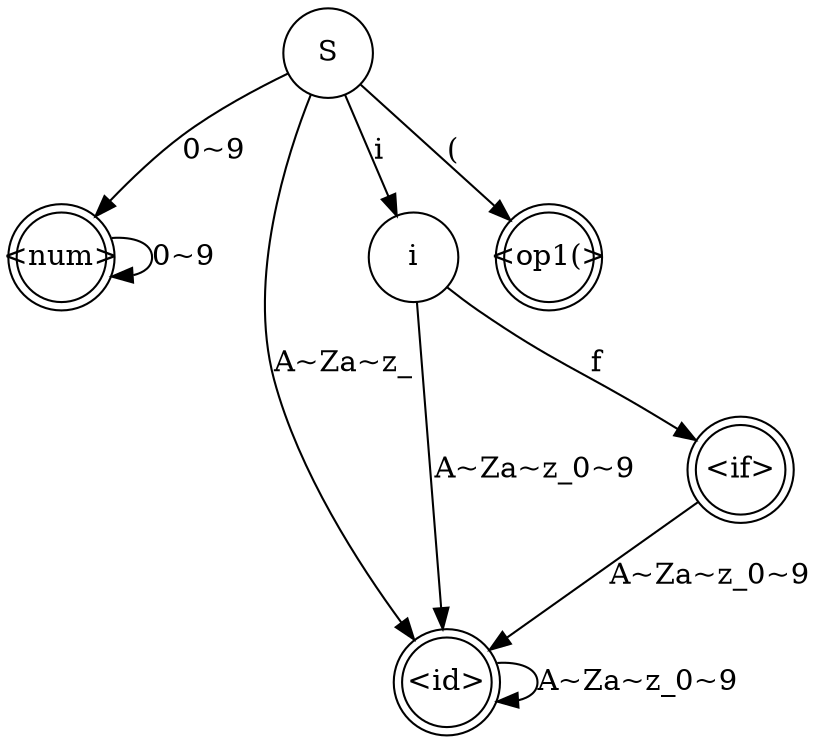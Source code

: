 digraph G{
    S [shape="circle", fixedsize=true, width=0.6]
    "<num>" [shape="doublecircle", fixedsize=true, width=0.6]
    "<id>" [shape="doublecircle", fixedsize=true, width=0.6]
    i [shape="circle", fixedsize=true, width=0.6]
    "<if>" [shape="doublecircle", fixedsize=true, width=0.6] 
    "<op1(>" [shape="doublecircle", fixedsize=true, width=0.6] 

    S -> "<num>" [label="0~9"]
    "<num>" -> "<num>" [label="0~9"]
    S -> "<id>" [label="A~Za~z_"]
    "<id>" -> "<id>" [label="A~Za~z_0~9"]
    S -> i [label="i"]
    i -> "<if>" [label="f"]
    i -> "<id>" [label="A~Za~z_0~9"]
    "<if>" -> "<id>" [label="A~Za~z_0~9"]
    
    S -> "<op1(>" [label="("]
}